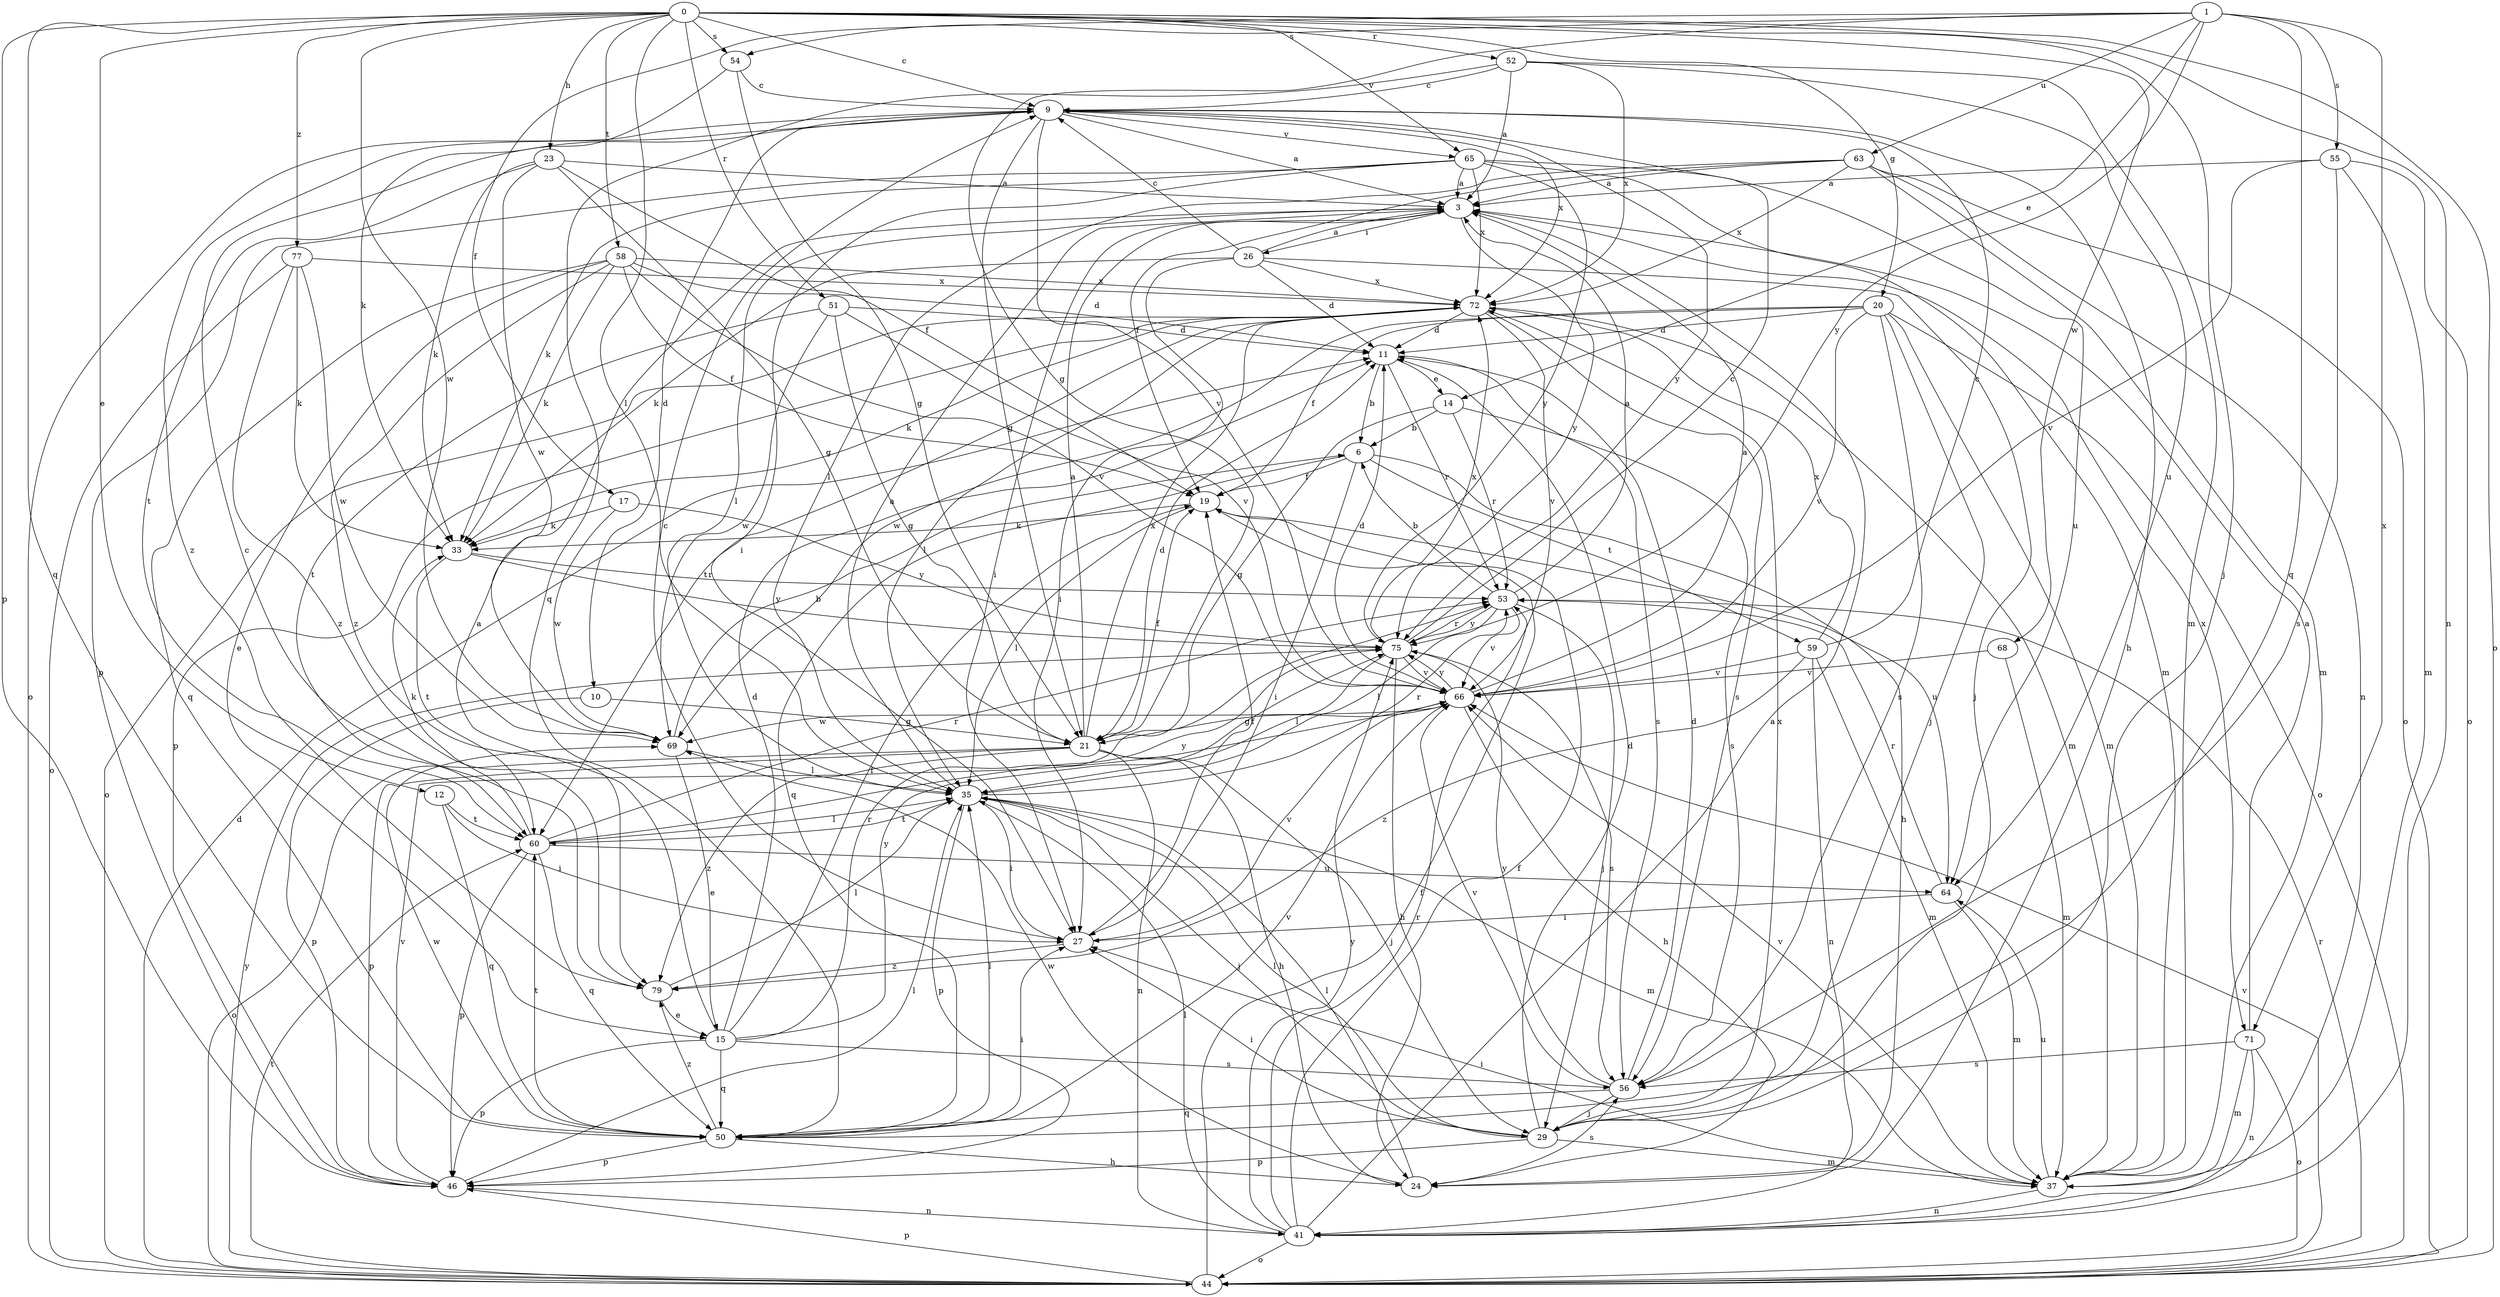 strict digraph  {
0;
1;
3;
6;
9;
10;
11;
12;
14;
15;
17;
19;
20;
21;
23;
24;
26;
27;
29;
33;
35;
37;
41;
44;
46;
50;
51;
52;
53;
54;
55;
56;
58;
59;
60;
63;
64;
65;
66;
68;
69;
71;
72;
75;
77;
79;
0 -> 9  [label=c];
0 -> 12  [label=e];
0 -> 20  [label=g];
0 -> 23  [label=h];
0 -> 29  [label=j];
0 -> 35  [label=l];
0 -> 41  [label=n];
0 -> 44  [label=o];
0 -> 46  [label=p];
0 -> 50  [label=q];
0 -> 51  [label=r];
0 -> 52  [label=r];
0 -> 54  [label=s];
0 -> 58  [label=t];
0 -> 65  [label=v];
0 -> 68  [label=w];
0 -> 69  [label=w];
0 -> 77  [label=z];
1 -> 14  [label=e];
1 -> 17  [label=f];
1 -> 21  [label=g];
1 -> 50  [label=q];
1 -> 54  [label=s];
1 -> 55  [label=s];
1 -> 63  [label=u];
1 -> 71  [label=x];
1 -> 75  [label=y];
3 -> 26  [label=i];
3 -> 27  [label=i];
3 -> 35  [label=l];
3 -> 71  [label=x];
3 -> 75  [label=y];
6 -> 19  [label=f];
6 -> 24  [label=h];
6 -> 27  [label=i];
6 -> 50  [label=q];
6 -> 59  [label=t];
9 -> 3  [label=a];
9 -> 10  [label=d];
9 -> 21  [label=g];
9 -> 24  [label=h];
9 -> 44  [label=o];
9 -> 65  [label=v];
9 -> 66  [label=v];
9 -> 72  [label=x];
9 -> 75  [label=y];
9 -> 79  [label=z];
10 -> 21  [label=g];
10 -> 46  [label=p];
11 -> 6  [label=b];
11 -> 14  [label=e];
11 -> 53  [label=r];
11 -> 56  [label=s];
12 -> 27  [label=i];
12 -> 50  [label=q];
12 -> 60  [label=t];
14 -> 6  [label=b];
14 -> 21  [label=g];
14 -> 53  [label=r];
14 -> 56  [label=s];
15 -> 3  [label=a];
15 -> 11  [label=d];
15 -> 19  [label=f];
15 -> 46  [label=p];
15 -> 50  [label=q];
15 -> 53  [label=r];
15 -> 56  [label=s];
15 -> 75  [label=y];
17 -> 33  [label=k];
17 -> 69  [label=w];
17 -> 75  [label=y];
19 -> 33  [label=k];
19 -> 35  [label=l];
19 -> 64  [label=u];
20 -> 11  [label=d];
20 -> 19  [label=f];
20 -> 29  [label=j];
20 -> 37  [label=m];
20 -> 44  [label=o];
20 -> 56  [label=s];
20 -> 66  [label=v];
20 -> 69  [label=w];
21 -> 3  [label=a];
21 -> 11  [label=d];
21 -> 19  [label=f];
21 -> 24  [label=h];
21 -> 29  [label=j];
21 -> 41  [label=n];
21 -> 44  [label=o];
21 -> 46  [label=p];
21 -> 72  [label=x];
21 -> 79  [label=z];
23 -> 3  [label=a];
23 -> 19  [label=f];
23 -> 21  [label=g];
23 -> 33  [label=k];
23 -> 60  [label=t];
23 -> 69  [label=w];
24 -> 35  [label=l];
24 -> 56  [label=s];
24 -> 69  [label=w];
26 -> 3  [label=a];
26 -> 9  [label=c];
26 -> 11  [label=d];
26 -> 27  [label=i];
26 -> 29  [label=j];
26 -> 33  [label=k];
26 -> 72  [label=x];
27 -> 9  [label=c];
27 -> 19  [label=f];
27 -> 66  [label=v];
27 -> 79  [label=z];
29 -> 11  [label=d];
29 -> 27  [label=i];
29 -> 35  [label=l];
29 -> 37  [label=m];
29 -> 46  [label=p];
29 -> 72  [label=x];
33 -> 53  [label=r];
33 -> 60  [label=t];
33 -> 75  [label=y];
35 -> 3  [label=a];
35 -> 27  [label=i];
35 -> 29  [label=j];
35 -> 37  [label=m];
35 -> 46  [label=p];
35 -> 53  [label=r];
35 -> 60  [label=t];
37 -> 27  [label=i];
37 -> 41  [label=n];
37 -> 64  [label=u];
37 -> 66  [label=v];
41 -> 3  [label=a];
41 -> 19  [label=f];
41 -> 35  [label=l];
41 -> 44  [label=o];
41 -> 53  [label=r];
41 -> 75  [label=y];
44 -> 11  [label=d];
44 -> 19  [label=f];
44 -> 46  [label=p];
44 -> 53  [label=r];
44 -> 60  [label=t];
44 -> 66  [label=v];
44 -> 75  [label=y];
46 -> 35  [label=l];
46 -> 41  [label=n];
46 -> 66  [label=v];
50 -> 24  [label=h];
50 -> 27  [label=i];
50 -> 35  [label=l];
50 -> 46  [label=p];
50 -> 60  [label=t];
50 -> 66  [label=v];
50 -> 69  [label=w];
50 -> 79  [label=z];
51 -> 11  [label=d];
51 -> 21  [label=g];
51 -> 60  [label=t];
51 -> 66  [label=v];
51 -> 69  [label=w];
52 -> 3  [label=a];
52 -> 9  [label=c];
52 -> 37  [label=m];
52 -> 50  [label=q];
52 -> 64  [label=u];
52 -> 72  [label=x];
53 -> 3  [label=a];
53 -> 6  [label=b];
53 -> 29  [label=j];
53 -> 35  [label=l];
53 -> 66  [label=v];
53 -> 75  [label=y];
54 -> 9  [label=c];
54 -> 21  [label=g];
54 -> 33  [label=k];
55 -> 3  [label=a];
55 -> 37  [label=m];
55 -> 44  [label=o];
55 -> 56  [label=s];
55 -> 66  [label=v];
56 -> 11  [label=d];
56 -> 29  [label=j];
56 -> 50  [label=q];
56 -> 66  [label=v];
56 -> 75  [label=y];
58 -> 11  [label=d];
58 -> 15  [label=e];
58 -> 19  [label=f];
58 -> 33  [label=k];
58 -> 50  [label=q];
58 -> 66  [label=v];
58 -> 72  [label=x];
58 -> 79  [label=z];
59 -> 9  [label=c];
59 -> 37  [label=m];
59 -> 41  [label=n];
59 -> 66  [label=v];
59 -> 72  [label=x];
59 -> 79  [label=z];
60 -> 33  [label=k];
60 -> 35  [label=l];
60 -> 46  [label=p];
60 -> 50  [label=q];
60 -> 53  [label=r];
60 -> 64  [label=u];
60 -> 75  [label=y];
63 -> 3  [label=a];
63 -> 19  [label=f];
63 -> 35  [label=l];
63 -> 37  [label=m];
63 -> 41  [label=n];
63 -> 44  [label=o];
63 -> 72  [label=x];
64 -> 27  [label=i];
64 -> 37  [label=m];
64 -> 53  [label=r];
65 -> 3  [label=a];
65 -> 27  [label=i];
65 -> 33  [label=k];
65 -> 37  [label=m];
65 -> 46  [label=p];
65 -> 64  [label=u];
65 -> 72  [label=x];
65 -> 75  [label=y];
66 -> 3  [label=a];
66 -> 11  [label=d];
66 -> 21  [label=g];
66 -> 24  [label=h];
66 -> 69  [label=w];
66 -> 75  [label=y];
68 -> 37  [label=m];
68 -> 66  [label=v];
69 -> 6  [label=b];
69 -> 15  [label=e];
69 -> 35  [label=l];
71 -> 3  [label=a];
71 -> 37  [label=m];
71 -> 41  [label=n];
71 -> 44  [label=o];
71 -> 56  [label=s];
72 -> 11  [label=d];
72 -> 33  [label=k];
72 -> 35  [label=l];
72 -> 37  [label=m];
72 -> 44  [label=o];
72 -> 46  [label=p];
72 -> 56  [label=s];
72 -> 60  [label=t];
72 -> 66  [label=v];
75 -> 9  [label=c];
75 -> 24  [label=h];
75 -> 35  [label=l];
75 -> 53  [label=r];
75 -> 56  [label=s];
75 -> 66  [label=v];
75 -> 72  [label=x];
77 -> 33  [label=k];
77 -> 44  [label=o];
77 -> 69  [label=w];
77 -> 72  [label=x];
77 -> 79  [label=z];
79 -> 9  [label=c];
79 -> 15  [label=e];
79 -> 35  [label=l];
}
